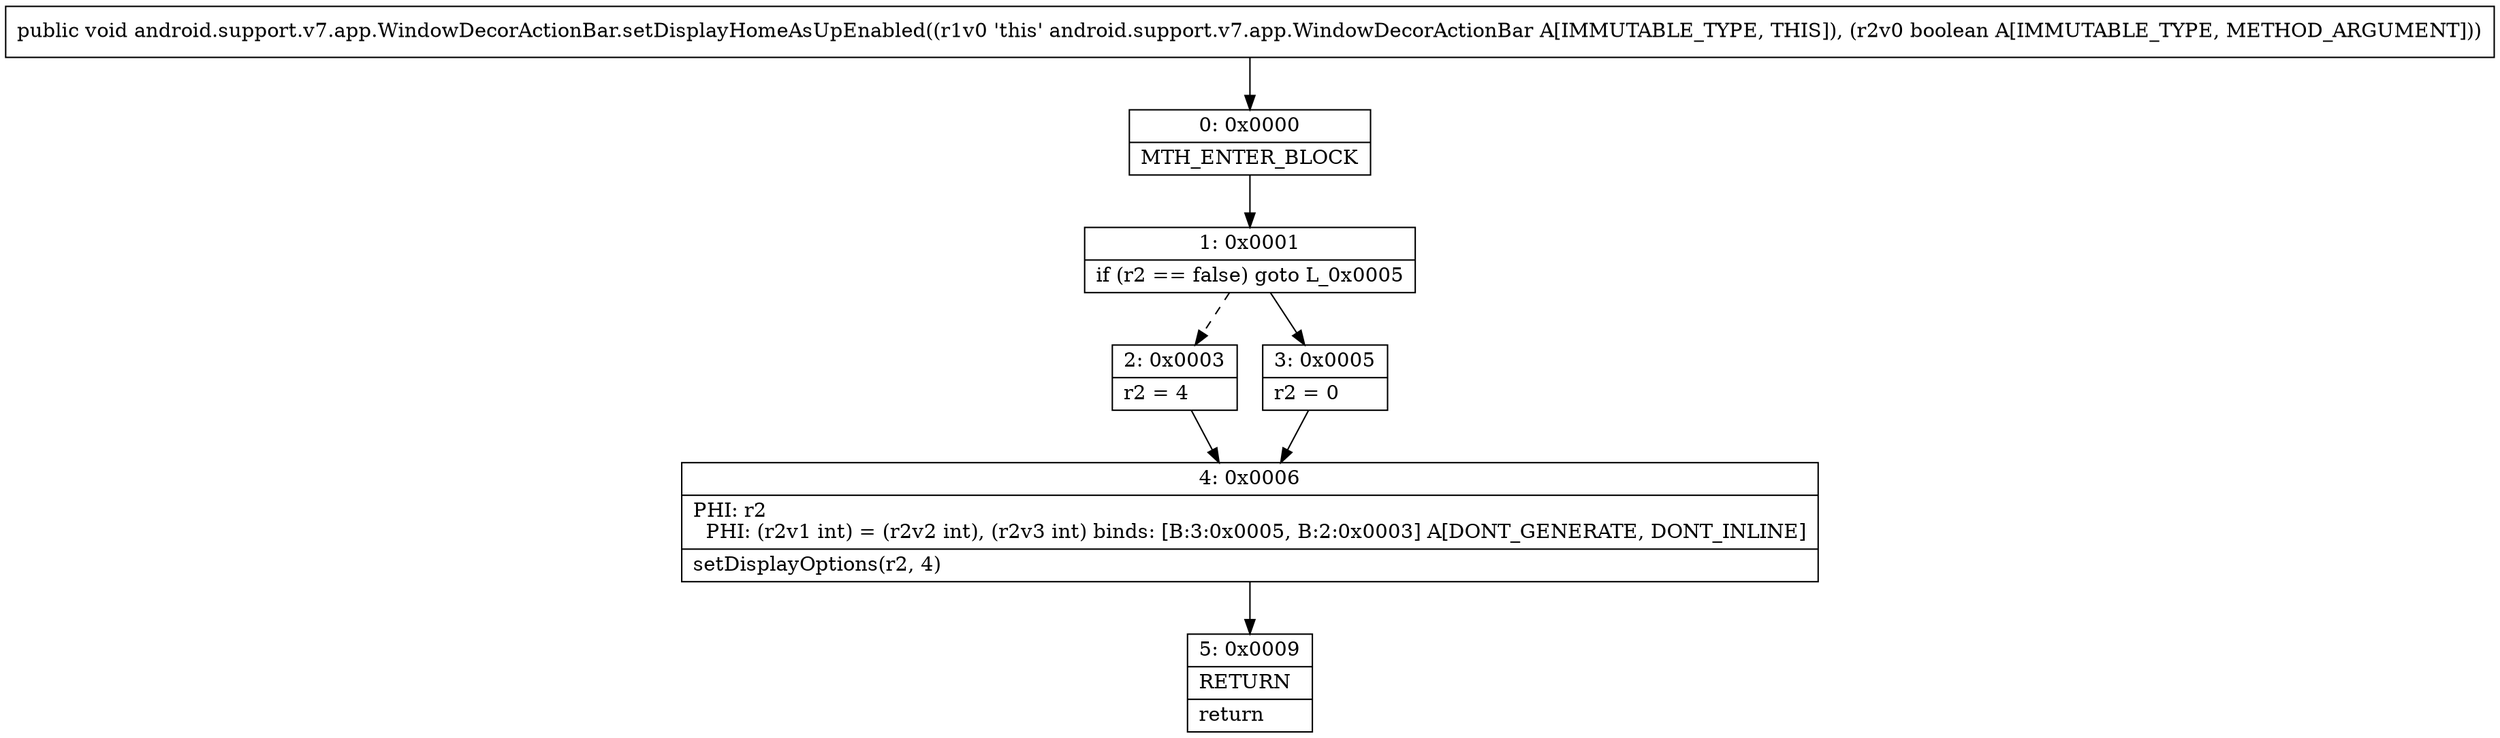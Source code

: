 digraph "CFG forandroid.support.v7.app.WindowDecorActionBar.setDisplayHomeAsUpEnabled(Z)V" {
Node_0 [shape=record,label="{0\:\ 0x0000|MTH_ENTER_BLOCK\l}"];
Node_1 [shape=record,label="{1\:\ 0x0001|if (r2 == false) goto L_0x0005\l}"];
Node_2 [shape=record,label="{2\:\ 0x0003|r2 = 4\l}"];
Node_3 [shape=record,label="{3\:\ 0x0005|r2 = 0\l}"];
Node_4 [shape=record,label="{4\:\ 0x0006|PHI: r2 \l  PHI: (r2v1 int) = (r2v2 int), (r2v3 int) binds: [B:3:0x0005, B:2:0x0003] A[DONT_GENERATE, DONT_INLINE]\l|setDisplayOptions(r2, 4)\l}"];
Node_5 [shape=record,label="{5\:\ 0x0009|RETURN\l|return\l}"];
MethodNode[shape=record,label="{public void android.support.v7.app.WindowDecorActionBar.setDisplayHomeAsUpEnabled((r1v0 'this' android.support.v7.app.WindowDecorActionBar A[IMMUTABLE_TYPE, THIS]), (r2v0 boolean A[IMMUTABLE_TYPE, METHOD_ARGUMENT])) }"];
MethodNode -> Node_0;
Node_0 -> Node_1;
Node_1 -> Node_2[style=dashed];
Node_1 -> Node_3;
Node_2 -> Node_4;
Node_3 -> Node_4;
Node_4 -> Node_5;
}

